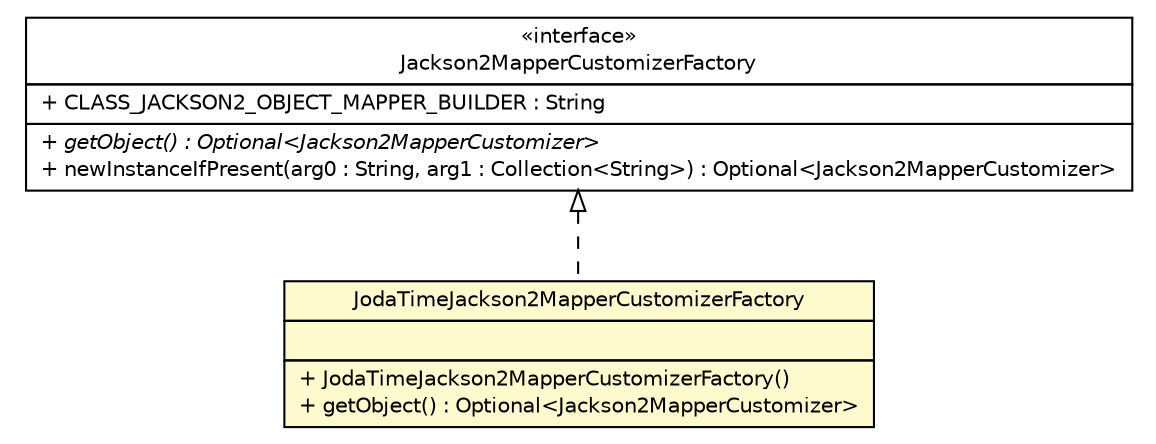#!/usr/local/bin/dot
#
# Class diagram 
# Generated by UMLGraph version R5_6-24-gf6e263 (http://www.umlgraph.org/)
#

digraph G {
	edge [fontname="Helvetica",fontsize=10,labelfontname="Helvetica",labelfontsize=10];
	node [fontname="Helvetica",fontsize=10,shape=plaintext];
	nodesep=0.25;
	ranksep=0.5;
	// top.infra.jackson2.JodaTimeJackson2MapperCustomizerFactory
	c30 [label=<<table title="top.infra.jackson2.JodaTimeJackson2MapperCustomizerFactory" border="0" cellborder="1" cellspacing="0" cellpadding="2" port="p" bgcolor="lemonChiffon" href="./JodaTimeJackson2MapperCustomizerFactory.html">
		<tr><td><table border="0" cellspacing="0" cellpadding="1">
<tr><td align="center" balign="center"> JodaTimeJackson2MapperCustomizerFactory </td></tr>
		</table></td></tr>
		<tr><td><table border="0" cellspacing="0" cellpadding="1">
<tr><td align="left" balign="left">  </td></tr>
		</table></td></tr>
		<tr><td><table border="0" cellspacing="0" cellpadding="1">
<tr><td align="left" balign="left"> + JodaTimeJackson2MapperCustomizerFactory() </td></tr>
<tr><td align="left" balign="left"> + getObject() : Optional&lt;Jackson2MapperCustomizer&gt; </td></tr>
		</table></td></tr>
		</table>>, URL="./JodaTimeJackson2MapperCustomizerFactory.html", fontname="Helvetica", fontcolor="black", fontsize=10.0];
	//top.infra.jackson2.JodaTimeJackson2MapperCustomizerFactory implements top.infra.jackson2.Jackson2MapperCustomizerFactory
	c31:p -> c30:p [dir=back,arrowtail=empty,style=dashed];
	// top.infra.jackson2.Jackson2MapperCustomizerFactory
	c31 [label=<<table title="top.infra.jackson2.Jackson2MapperCustomizerFactory" border="0" cellborder="1" cellspacing="0" cellpadding="2" port="p" href="http://java.sun.com/j2se/1.4.2/docs/api/top/infra/jackson2/Jackson2MapperCustomizerFactory.html">
		<tr><td><table border="0" cellspacing="0" cellpadding="1">
<tr><td align="center" balign="center"> &#171;interface&#187; </td></tr>
<tr><td align="center" balign="center"> Jackson2MapperCustomizerFactory </td></tr>
		</table></td></tr>
		<tr><td><table border="0" cellspacing="0" cellpadding="1">
<tr><td align="left" balign="left"> + CLASS_JACKSON2_OBJECT_MAPPER_BUILDER : String </td></tr>
		</table></td></tr>
		<tr><td><table border="0" cellspacing="0" cellpadding="1">
<tr><td align="left" balign="left"><font face="Helvetica-Oblique" point-size="10.0"> + getObject() : Optional&lt;Jackson2MapperCustomizer&gt; </font></td></tr>
<tr><td align="left" balign="left"> + newInstanceIfPresent(arg0 : String, arg1 : Collection&lt;String&gt;) : Optional&lt;Jackson2MapperCustomizer&gt; </td></tr>
		</table></td></tr>
		</table>>, URL="http://java.sun.com/j2se/1.4.2/docs/api/top/infra/jackson2/Jackson2MapperCustomizerFactory.html", fontname="Helvetica", fontcolor="black", fontsize=10.0];
}

